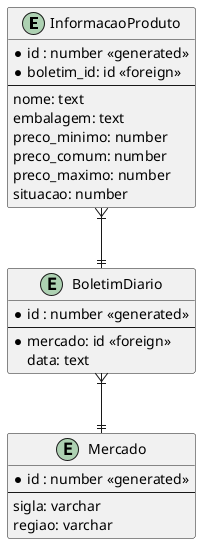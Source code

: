 @startuml
' hide the spot
' hide circle

' avoid problems with angled crows feet
skinparam linetype ortho

entity "InformacaoProduto" as ip {
  *id : number <<generated>>
  *boletim_id: id <<foreign>>
  --
  nome: text
  embalagem: text
  preco_minimo: number
  preco_comum: number
  preco_maximo: number
  situacao: number
}

entity "BoletimDiario" as bd {
  *id : number <<generated>>
  --
  *mercado: id <<foreign>>
  data: text
}


entity "Mercado" as m {
  *id : number <<generated>>
  --
  sigla: varchar
  regiao: varchar
}

ip }|--|| bd
bd }|--|| m
@enduml
